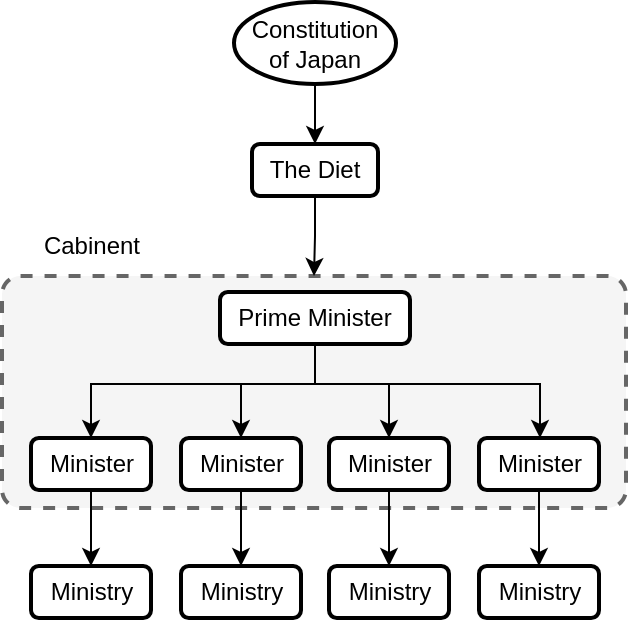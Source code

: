 <mxfile version="24.7.7" pages="2">
  <diagram name="Power" id="zQ0u3U_UyeibHjYsIe1Y">
    <mxGraphModel dx="1434" dy="738" grid="0" gridSize="10" guides="1" tooltips="1" connect="1" arrows="1" fold="1" page="0" pageScale="1" pageWidth="827" pageHeight="1169" math="0" shadow="0">
      <root>
        <mxCell id="0" />
        <mxCell id="1" parent="0" />
        <mxCell id="SEutuBKjx1SZWyUBN6iv-1" value="" style="rounded=1;whiteSpace=wrap;html=1;strokeWidth=2;dashed=1;fillColor=#f5f5f5;fontColor=#333333;strokeColor=#666666;labelPosition=right;verticalLabelPosition=middle;align=left;verticalAlign=middle;arcSize=8;" parent="1" vertex="1">
          <mxGeometry x="254" y="238" width="312" height="116" as="geometry" />
        </mxCell>
        <mxCell id="wx5jg7viQjPzECAB1LZn-4" value="" style="edgeStyle=orthogonalEdgeStyle;rounded=0;orthogonalLoop=1;jettySize=auto;html=1;" parent="1" source="wx5jg7viQjPzECAB1LZn-2" target="wx5jg7viQjPzECAB1LZn-3" edge="1">
          <mxGeometry relative="1" as="geometry" />
        </mxCell>
        <mxCell id="wx5jg7viQjPzECAB1LZn-2" value="Constitution&lt;div&gt;of Japan&lt;/div&gt;" style="ellipse;whiteSpace=wrap;html=1;strokeWidth=2;" parent="1" vertex="1">
          <mxGeometry x="370" y="101" width="81" height="41" as="geometry" />
        </mxCell>
        <mxCell id="SEutuBKjx1SZWyUBN6iv-2" style="edgeStyle=orthogonalEdgeStyle;rounded=0;orthogonalLoop=1;jettySize=auto;html=1;entryX=0.5;entryY=0;entryDx=0;entryDy=0;" parent="1" source="wx5jg7viQjPzECAB1LZn-3" target="SEutuBKjx1SZWyUBN6iv-1" edge="1">
          <mxGeometry relative="1" as="geometry" />
        </mxCell>
        <mxCell id="wx5jg7viQjPzECAB1LZn-3" value="The Diet" style="rounded=1;whiteSpace=wrap;html=1;strokeWidth=2;" parent="1" vertex="1">
          <mxGeometry x="379" y="172" width="63" height="26" as="geometry" />
        </mxCell>
        <mxCell id="wx5jg7viQjPzECAB1LZn-14" style="edgeStyle=orthogonalEdgeStyle;rounded=0;orthogonalLoop=1;jettySize=auto;html=1;entryX=0.5;entryY=0;entryDx=0;entryDy=0;" parent="1" source="wx5jg7viQjPzECAB1LZn-5" target="wx5jg7viQjPzECAB1LZn-9" edge="1">
          <mxGeometry relative="1" as="geometry">
            <Array as="points">
              <mxPoint x="411" y="292" />
              <mxPoint x="299" y="292" />
            </Array>
          </mxGeometry>
        </mxCell>
        <mxCell id="wx5jg7viQjPzECAB1LZn-15" style="edgeStyle=orthogonalEdgeStyle;rounded=0;orthogonalLoop=1;jettySize=auto;html=1;entryX=0.5;entryY=0;entryDx=0;entryDy=0;" parent="1" source="wx5jg7viQjPzECAB1LZn-5" target="wx5jg7viQjPzECAB1LZn-11" edge="1">
          <mxGeometry relative="1" as="geometry">
            <Array as="points">
              <mxPoint x="411" y="292" />
              <mxPoint x="374" y="292" />
            </Array>
          </mxGeometry>
        </mxCell>
        <mxCell id="wx5jg7viQjPzECAB1LZn-16" style="edgeStyle=orthogonalEdgeStyle;rounded=0;orthogonalLoop=1;jettySize=auto;html=1;entryX=0.5;entryY=0;entryDx=0;entryDy=0;" parent="1" source="wx5jg7viQjPzECAB1LZn-5" target="wx5jg7viQjPzECAB1LZn-12" edge="1">
          <mxGeometry relative="1" as="geometry">
            <Array as="points">
              <mxPoint x="411" y="292" />
              <mxPoint x="448" y="292" />
            </Array>
          </mxGeometry>
        </mxCell>
        <mxCell id="wx5jg7viQjPzECAB1LZn-17" style="edgeStyle=orthogonalEdgeStyle;rounded=0;orthogonalLoop=1;jettySize=auto;html=1;" parent="1" source="wx5jg7viQjPzECAB1LZn-5" target="wx5jg7viQjPzECAB1LZn-13" edge="1">
          <mxGeometry relative="1" as="geometry">
            <Array as="points">
              <mxPoint x="411" y="292" />
              <mxPoint x="523" y="292" />
            </Array>
          </mxGeometry>
        </mxCell>
        <mxCell id="wx5jg7viQjPzECAB1LZn-5" value="Prime Minister" style="whiteSpace=wrap;html=1;rounded=1;strokeWidth=2;" parent="1" vertex="1">
          <mxGeometry x="363" y="246" width="95" height="26" as="geometry" />
        </mxCell>
        <mxCell id="SEutuBKjx1SZWyUBN6iv-7" style="edgeStyle=orthogonalEdgeStyle;rounded=0;orthogonalLoop=1;jettySize=auto;html=1;" parent="1" source="wx5jg7viQjPzECAB1LZn-9" target="SEutuBKjx1SZWyUBN6iv-3" edge="1">
          <mxGeometry relative="1" as="geometry" />
        </mxCell>
        <mxCell id="wx5jg7viQjPzECAB1LZn-9" value="Minister" style="whiteSpace=wrap;html=1;rounded=1;strokeWidth=2;" parent="1" vertex="1">
          <mxGeometry x="268.5" y="319" width="60" height="26" as="geometry" />
        </mxCell>
        <mxCell id="SEutuBKjx1SZWyUBN6iv-8" style="edgeStyle=orthogonalEdgeStyle;rounded=0;orthogonalLoop=1;jettySize=auto;html=1;entryX=0.5;entryY=0;entryDx=0;entryDy=0;" parent="1" source="wx5jg7viQjPzECAB1LZn-11" target="SEutuBKjx1SZWyUBN6iv-4" edge="1">
          <mxGeometry relative="1" as="geometry" />
        </mxCell>
        <mxCell id="wx5jg7viQjPzECAB1LZn-11" value="Minister" style="whiteSpace=wrap;html=1;rounded=1;strokeWidth=2;" parent="1" vertex="1">
          <mxGeometry x="343.5" y="319" width="60" height="26" as="geometry" />
        </mxCell>
        <mxCell id="SEutuBKjx1SZWyUBN6iv-9" style="edgeStyle=orthogonalEdgeStyle;rounded=0;orthogonalLoop=1;jettySize=auto;html=1;" parent="1" source="wx5jg7viQjPzECAB1LZn-12" target="SEutuBKjx1SZWyUBN6iv-5" edge="1">
          <mxGeometry relative="1" as="geometry" />
        </mxCell>
        <mxCell id="wx5jg7viQjPzECAB1LZn-12" value="Minister" style="whiteSpace=wrap;html=1;rounded=1;strokeWidth=2;" parent="1" vertex="1">
          <mxGeometry x="417.5" y="319" width="60" height="26" as="geometry" />
        </mxCell>
        <mxCell id="SEutuBKjx1SZWyUBN6iv-10" style="edgeStyle=orthogonalEdgeStyle;rounded=0;orthogonalLoop=1;jettySize=auto;html=1;entryX=0.5;entryY=0;entryDx=0;entryDy=0;" parent="1" source="wx5jg7viQjPzECAB1LZn-13" target="SEutuBKjx1SZWyUBN6iv-6" edge="1">
          <mxGeometry relative="1" as="geometry" />
        </mxCell>
        <mxCell id="wx5jg7viQjPzECAB1LZn-13" value="Minister" style="whiteSpace=wrap;html=1;rounded=1;strokeWidth=2;" parent="1" vertex="1">
          <mxGeometry x="492.5" y="319" width="60" height="26" as="geometry" />
        </mxCell>
        <mxCell id="SEutuBKjx1SZWyUBN6iv-3" value="Ministry" style="whiteSpace=wrap;html=1;rounded=1;strokeWidth=2;" parent="1" vertex="1">
          <mxGeometry x="268.5" y="383" width="60" height="26" as="geometry" />
        </mxCell>
        <mxCell id="SEutuBKjx1SZWyUBN6iv-4" value="Ministry" style="whiteSpace=wrap;html=1;rounded=1;strokeWidth=2;" parent="1" vertex="1">
          <mxGeometry x="343.5" y="383" width="60" height="26" as="geometry" />
        </mxCell>
        <mxCell id="SEutuBKjx1SZWyUBN6iv-5" value="Ministry" style="whiteSpace=wrap;html=1;rounded=1;strokeWidth=2;" parent="1" vertex="1">
          <mxGeometry x="417.5" y="383" width="60" height="26" as="geometry" />
        </mxCell>
        <mxCell id="SEutuBKjx1SZWyUBN6iv-6" value="Ministry" style="whiteSpace=wrap;html=1;rounded=1;strokeWidth=2;" parent="1" vertex="1">
          <mxGeometry x="492.5" y="383" width="60" height="26" as="geometry" />
        </mxCell>
        <mxCell id="SEutuBKjx1SZWyUBN6iv-11" value="Cabinent" style="text;html=1;align=center;verticalAlign=middle;whiteSpace=wrap;rounded=0;" parent="1" vertex="1">
          <mxGeometry x="268.5" y="208" width="60" height="30" as="geometry" />
        </mxCell>
      </root>
    </mxGraphModel>
  </diagram>
  <diagram id="WbGb7IFQuX0Ibv1x1TPu" name="ページ2">
    <mxGraphModel dx="1434" dy="738" grid="0" gridSize="10" guides="1" tooltips="1" connect="1" arrows="1" fold="1" page="0" pageScale="1" pageWidth="827" pageHeight="1169" math="0" shadow="0">
      <root>
        <mxCell id="0" />
        <mxCell id="1" parent="0" />
      </root>
    </mxGraphModel>
  </diagram>
</mxfile>
